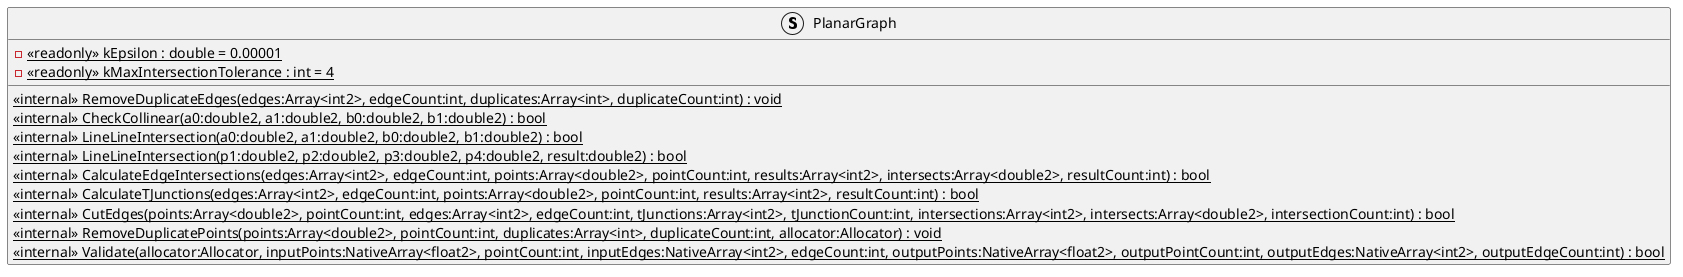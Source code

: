 @startuml
struct PlanarGraph {
    - {static} <<readonly>> kEpsilon : double = 0.00001
    - {static} <<readonly>> kMaxIntersectionTolerance : int = 4
    <<internal>> {static} RemoveDuplicateEdges(edges:Array<int2>, edgeCount:int, duplicates:Array<int>, duplicateCount:int) : void
    <<internal>> {static} CheckCollinear(a0:double2, a1:double2, b0:double2, b1:double2) : bool
    <<internal>> {static} LineLineIntersection(a0:double2, a1:double2, b0:double2, b1:double2) : bool
    <<internal>> {static} LineLineIntersection(p1:double2, p2:double2, p3:double2, p4:double2, result:double2) : bool
    <<internal>> {static} CalculateEdgeIntersections(edges:Array<int2>, edgeCount:int, points:Array<double2>, pointCount:int, results:Array<int2>, intersects:Array<double2>, resultCount:int) : bool
    <<internal>> {static} CalculateTJunctions(edges:Array<int2>, edgeCount:int, points:Array<double2>, pointCount:int, results:Array<int2>, resultCount:int) : bool
    <<internal>> {static} CutEdges(points:Array<double2>, pointCount:int, edges:Array<int2>, edgeCount:int, tJunctions:Array<int2>, tJunctionCount:int, intersections:Array<int2>, intersects:Array<double2>, intersectionCount:int) : bool
    <<internal>> {static} RemoveDuplicatePoints(points:Array<double2>, pointCount:int, duplicates:Array<int>, duplicateCount:int, allocator:Allocator) : void
    <<internal>> {static} Validate(allocator:Allocator, inputPoints:NativeArray<float2>, pointCount:int, inputEdges:NativeArray<int2>, edgeCount:int, outputPoints:NativeArray<float2>, outputPointCount:int, outputEdges:NativeArray<int2>, outputEdgeCount:int) : bool
}
@enduml
